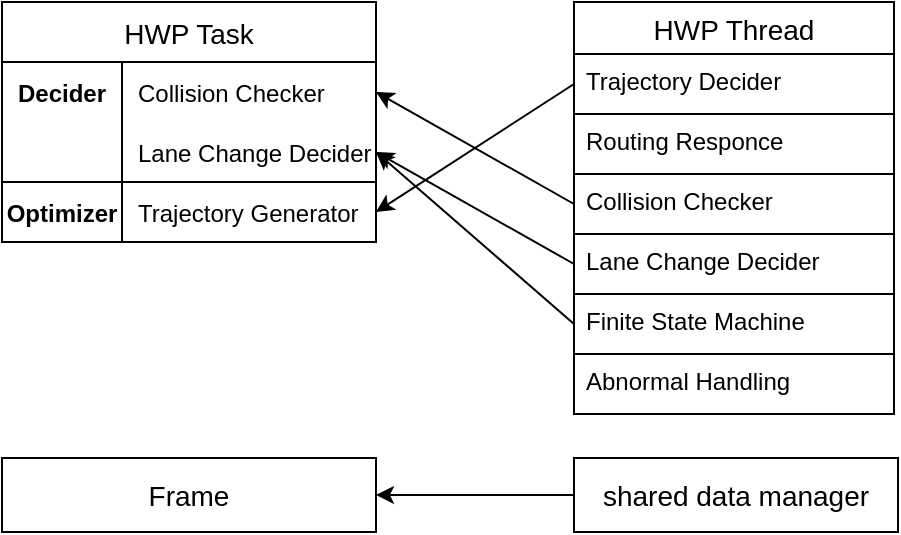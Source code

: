 <mxfile version="14.4.4" type="github"><diagram id="2WNFtNsEFywHXg_miYGc" name="Page-1"><mxGraphModel dx="549" dy="857" grid="0" gridSize="10" guides="1" tooltips="1" connect="1" arrows="1" fold="1" page="1" pageScale="1" pageWidth="827" pageHeight="1169" background="#FFFFFF" math="0" shadow="0"><root><mxCell id="0"/><mxCell id="1" parent="0"/><mxCell id="p9iPJxGopptUFskRGs1C-25" value="HWP Thread" style="swimlane;fontStyle=0;childLayout=stackLayout;horizontal=1;startSize=26;horizontalStack=0;resizeParent=1;resizeParentMax=0;resizeLast=0;collapsible=1;marginBottom=0;align=center;fontSize=14;rounded=0;shadow=0;sketch=0;glass=0;" vertex="1" parent="1"><mxGeometry x="360" y="500" width="160" height="206" as="geometry"><mxRectangle x="220" y="180" width="110" height="26" as="alternateBounds"/></mxGeometry></mxCell><mxCell id="p9iPJxGopptUFskRGs1C-26" value="Trajectory Decider" style="text;spacingLeft=4;spacingRight=4;overflow=hidden;rotatable=0;points=[[0,0.5],[1,0.5]];portConstraint=eastwest;fontSize=12;fillColor=#ffffff;rounded=0;shadow=0;sketch=0;glass=0;strokeColor=#000000;" vertex="1" parent="p9iPJxGopptUFskRGs1C-25"><mxGeometry y="26" width="160" height="30" as="geometry"/></mxCell><mxCell id="p9iPJxGopptUFskRGs1C-27" value="Routing Responce" style="text;spacingLeft=4;spacingRight=4;overflow=hidden;rotatable=0;points=[[0,0.5],[1,0.5]];portConstraint=eastwest;fontSize=12;fillColor=#ffffff;rounded=0;shadow=0;sketch=0;glass=0;strokeColor=#000000;" vertex="1" parent="p9iPJxGopptUFskRGs1C-25"><mxGeometry y="56" width="160" height="30" as="geometry"/></mxCell><mxCell id="p9iPJxGopptUFskRGs1C-28" value="Collision Checker&#10;" style="text;spacingLeft=4;spacingRight=4;overflow=hidden;rotatable=0;points=[[0,0.5],[1,0.5]];portConstraint=eastwest;fontSize=12;fillColor=#ffffff;rounded=0;shadow=0;sketch=0;glass=0;strokeColor=#000000;" vertex="1" parent="p9iPJxGopptUFskRGs1C-25"><mxGeometry y="86" width="160" height="30" as="geometry"/></mxCell><mxCell id="p9iPJxGopptUFskRGs1C-29" value="Lane Change Decider" style="text;spacingLeft=4;spacingRight=4;overflow=hidden;rotatable=0;points=[[0,0.5],[1,0.5]];portConstraint=eastwest;fontSize=12;fillColor=#ffffff;rounded=0;shadow=0;sketch=0;glass=0;strokeColor=#000000;" vertex="1" parent="p9iPJxGopptUFskRGs1C-25"><mxGeometry y="116" width="160" height="30" as="geometry"/></mxCell><mxCell id="p9iPJxGopptUFskRGs1C-30" value="Finite State Machine" style="text;spacingLeft=4;spacingRight=4;overflow=hidden;rotatable=0;points=[[0,0.5],[1,0.5]];portConstraint=eastwest;fontSize=12;fillColor=#ffffff;rounded=0;shadow=0;sketch=0;glass=0;strokeColor=#000000;" vertex="1" parent="p9iPJxGopptUFskRGs1C-25"><mxGeometry y="146" width="160" height="30" as="geometry"/></mxCell><mxCell id="p9iPJxGopptUFskRGs1C-31" value="Abnormal Handling" style="text;spacingLeft=4;spacingRight=4;overflow=hidden;rotatable=0;points=[[0,0.5],[1,0.5]];portConstraint=eastwest;fontSize=12;fillColor=#ffffff;rounded=0;shadow=0;sketch=0;glass=0;strokeColor=#000000;" vertex="1" parent="p9iPJxGopptUFskRGs1C-25"><mxGeometry y="176" width="160" height="30" as="geometry"/></mxCell><mxCell id="p9iPJxGopptUFskRGs1C-52" value="HWP Task" style="shape=table;startSize=30;container=1;collapsible=1;childLayout=tableLayout;fixedRows=1;rowLines=0;fontStyle=0;align=center;resizeLast=1;rounded=0;shadow=0;glass=0;sketch=0;strokeColor=#000000;gradientColor=none;fillColor=none;fontSize=14;" vertex="1" parent="1"><mxGeometry x="74" y="500" width="187" height="120" as="geometry"/></mxCell><mxCell id="p9iPJxGopptUFskRGs1C-53" value="" style="shape=partialRectangle;collapsible=0;dropTarget=0;pointerEvents=0;top=0;left=0;bottom=0;right=0;points=[[0,0.5],[1,0.5]];portConstraint=eastwest;fillColor=none;" vertex="1" parent="p9iPJxGopptUFskRGs1C-52"><mxGeometry y="30" width="187" height="30" as="geometry"/></mxCell><mxCell id="p9iPJxGopptUFskRGs1C-54" value="Decider" style="shape=partialRectangle;connectable=0;top=0;left=0;bottom=0;right=0;fontStyle=1;overflow=hidden;fillColor=none;" vertex="1" parent="p9iPJxGopptUFskRGs1C-53"><mxGeometry width="60" height="30" as="geometry"/></mxCell><mxCell id="p9iPJxGopptUFskRGs1C-55" value="Collision Checker" style="shape=partialRectangle;connectable=0;top=0;left=0;bottom=0;right=0;align=left;spacingLeft=6;fontStyle=0;overflow=hidden;sketch=0;shadow=0;strokeWidth=1;fillColor=none;" vertex="1" parent="p9iPJxGopptUFskRGs1C-53"><mxGeometry x="60" width="127" height="30" as="geometry"/></mxCell><mxCell id="p9iPJxGopptUFskRGs1C-56" value="" style="shape=partialRectangle;collapsible=0;dropTarget=0;pointerEvents=0;top=0;left=0;bottom=1;right=0;points=[[0,0.5],[1,0.5]];portConstraint=eastwest;fillColor=none;" vertex="1" parent="p9iPJxGopptUFskRGs1C-52"><mxGeometry y="60" width="187" height="30" as="geometry"/></mxCell><mxCell id="p9iPJxGopptUFskRGs1C-57" value="" style="shape=partialRectangle;connectable=0;top=0;left=0;bottom=0;right=0;fontStyle=1;overflow=hidden;fillColor=none;" vertex="1" parent="p9iPJxGopptUFskRGs1C-56"><mxGeometry width="60" height="30" as="geometry"/></mxCell><mxCell id="p9iPJxGopptUFskRGs1C-58" value="Lane Change Decider" style="shape=partialRectangle;connectable=0;top=0;left=0;bottom=0;right=0;align=left;spacingLeft=6;fontStyle=0;overflow=hidden;fillColor=none;" vertex="1" parent="p9iPJxGopptUFskRGs1C-56"><mxGeometry x="60" width="127" height="30" as="geometry"/></mxCell><mxCell id="p9iPJxGopptUFskRGs1C-59" value="" style="shape=partialRectangle;collapsible=0;dropTarget=0;pointerEvents=0;top=0;left=0;bottom=0;right=0;points=[[0,0.5],[1,0.5]];portConstraint=eastwest;fillColor=none;" vertex="1" parent="p9iPJxGopptUFskRGs1C-52"><mxGeometry y="90" width="187" height="30" as="geometry"/></mxCell><mxCell id="p9iPJxGopptUFskRGs1C-60" value="Optimizer" style="shape=partialRectangle;connectable=0;top=0;left=0;bottom=0;right=0;editable=1;overflow=hidden;fontStyle=1;fillColor=none;" vertex="1" parent="p9iPJxGopptUFskRGs1C-59"><mxGeometry width="60" height="30" as="geometry"/></mxCell><mxCell id="p9iPJxGopptUFskRGs1C-61" value="Trajectory Generator" style="shape=partialRectangle;connectable=0;top=0;left=0;bottom=0;right=0;align=left;spacingLeft=6;overflow=hidden;fillColor=none;" vertex="1" parent="p9iPJxGopptUFskRGs1C-59"><mxGeometry x="60" width="127" height="30" as="geometry"/></mxCell><mxCell id="p9iPJxGopptUFskRGs1C-65" value="" style="endArrow=classic;html=1;fontSize=14;exitX=0;exitY=0.5;exitDx=0;exitDy=0;entryX=1;entryY=0.5;entryDx=0;entryDy=0;" edge="1" parent="1" source="p9iPJxGopptUFskRGs1C-26" target="p9iPJxGopptUFskRGs1C-59"><mxGeometry width="50" height="50" relative="1" as="geometry"><mxPoint x="255" y="424" as="sourcePoint"/><mxPoint x="305" y="374" as="targetPoint"/></mxGeometry></mxCell><mxCell id="p9iPJxGopptUFskRGs1C-66" value="" style="endArrow=classic;html=1;fontSize=14;exitX=0;exitY=0.5;exitDx=0;exitDy=0;entryX=1;entryY=0.5;entryDx=0;entryDy=0;" edge="1" parent="1" source="p9iPJxGopptUFskRGs1C-28" target="p9iPJxGopptUFskRGs1C-53"><mxGeometry width="50" height="50" relative="1" as="geometry"><mxPoint x="301" y="682" as="sourcePoint"/><mxPoint x="351" y="632" as="targetPoint"/></mxGeometry></mxCell><mxCell id="p9iPJxGopptUFskRGs1C-67" value="" style="endArrow=classic;html=1;fontSize=14;exitX=0;exitY=0.5;exitDx=0;exitDy=0;entryX=1;entryY=0.5;entryDx=0;entryDy=0;" edge="1" parent="1" source="p9iPJxGopptUFskRGs1C-29" target="p9iPJxGopptUFskRGs1C-56"><mxGeometry width="50" height="50" relative="1" as="geometry"><mxPoint x="274" y="686" as="sourcePoint"/><mxPoint x="324" y="636" as="targetPoint"/></mxGeometry></mxCell><mxCell id="p9iPJxGopptUFskRGs1C-68" value="" style="endArrow=classic;html=1;fontSize=14;exitX=0;exitY=0.5;exitDx=0;exitDy=0;entryX=1;entryY=0.5;entryDx=0;entryDy=0;" edge="1" parent="1" source="p9iPJxGopptUFskRGs1C-30" target="p9iPJxGopptUFskRGs1C-56"><mxGeometry width="50" height="50" relative="1" as="geometry"><mxPoint x="370" y="641" as="sourcePoint"/><mxPoint x="276" y="585" as="targetPoint"/></mxGeometry></mxCell><mxCell id="p9iPJxGopptUFskRGs1C-69" value="shared data manager" style="rounded=0;whiteSpace=wrap;html=1;shadow=0;glass=0;sketch=0;strokeColor=#000000;strokeWidth=1;fillColor=none;gradientColor=none;fontSize=14;" vertex="1" parent="1"><mxGeometry x="360" y="728" width="162" height="37" as="geometry"/></mxCell><mxCell id="p9iPJxGopptUFskRGs1C-70" value="Frame" style="rounded=0;whiteSpace=wrap;html=1;shadow=0;glass=0;sketch=0;strokeColor=#000000;strokeWidth=1;fillColor=none;gradientColor=none;fontSize=14;" vertex="1" parent="1"><mxGeometry x="74" y="728" width="187" height="37" as="geometry"/></mxCell><mxCell id="p9iPJxGopptUFskRGs1C-71" value="" style="endArrow=classic;html=1;fontSize=14;exitX=0;exitY=0.5;exitDx=0;exitDy=0;entryX=1;entryY=0.5;entryDx=0;entryDy=0;" edge="1" parent="1" source="p9iPJxGopptUFskRGs1C-69" target="p9iPJxGopptUFskRGs1C-70"><mxGeometry width="50" height="50" relative="1" as="geometry"><mxPoint x="283" y="743" as="sourcePoint"/><mxPoint x="333" y="693" as="targetPoint"/></mxGeometry></mxCell></root></mxGraphModel></diagram></mxfile>